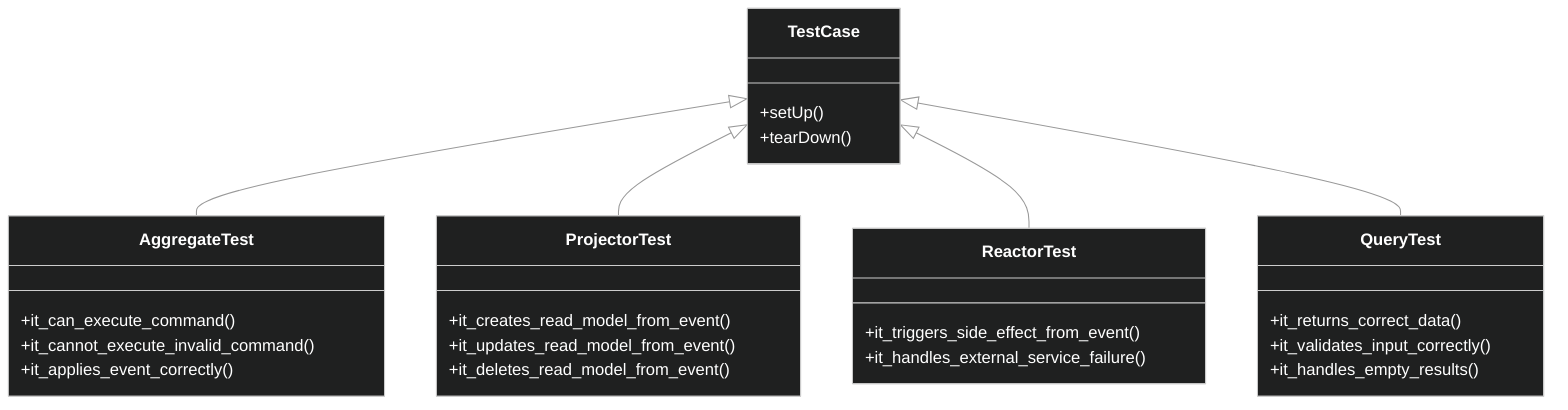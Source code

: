 %%{init: {'theme': 'dark', 'themeVariables': { 'primaryColor': '#2a2a2a', 'primaryTextColor': '#ffffff', 'primaryBorderColor': '#555555', 'lineColor': '#999999', 'secondaryColor': '#252525', 'tertiaryColor': '#333333' }}}%%
classDiagram
    class TestCase {
        +setUp()
        +tearDown()
    }
    
    class AggregateTest {
        +it_can_execute_command()
        +it_cannot_execute_invalid_command()
        +it_applies_event_correctly()
    }
    
    class ProjectorTest {
        +it_creates_read_model_from_event()
        +it_updates_read_model_from_event()
        +it_deletes_read_model_from_event()
    }
    
    class ReactorTest {
        +it_triggers_side_effect_from_event()
        +it_handles_external_service_failure()
    }
    
    class QueryTest {
        +it_returns_correct_data()
        +it_validates_input_correctly()
        +it_handles_empty_results()
    }
    
    TestCase <|-- AggregateTest
    TestCase <|-- ProjectorTest
    TestCase <|-- ReactorTest
    TestCase <|-- QueryTest